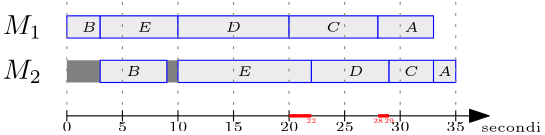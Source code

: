 <?xml version="1.0"?>
<!DOCTYPE ipe SYSTEM "ipe.dtd">
<ipe version="70218" creator="Ipe 7.2.28">
<info created="D:20241010125258" modified="D:20241010132223"/>
<ipestyle name="basic">
<symbol name="arrow/arc(spx)">
<path stroke="sym-stroke" fill="sym-stroke" pen="sym-pen">
0 0 m
-1 0.333 l
-1 -0.333 l
h
</path>
</symbol>
<symbol name="arrow/farc(spx)">
<path stroke="sym-stroke" fill="white" pen="sym-pen">
0 0 m
-1 0.333 l
-1 -0.333 l
h
</path>
</symbol>
<symbol name="arrow/ptarc(spx)">
<path stroke="sym-stroke" fill="sym-stroke" pen="sym-pen">
0 0 m
-1 0.333 l
-0.8 0 l
-1 -0.333 l
h
</path>
</symbol>
<symbol name="arrow/fptarc(spx)">
<path stroke="sym-stroke" fill="white" pen="sym-pen">
0 0 m
-1 0.333 l
-0.8 0 l
-1 -0.333 l
h
</path>
</symbol>
<symbol name="mark/circle(sx)" transformations="translations">
<path fill="sym-stroke">
0.6 0 0 0.6 0 0 e
0.4 0 0 0.4 0 0 e
</path>
</symbol>
<symbol name="mark/disk(sx)" transformations="translations">
<path fill="sym-stroke">
0.6 0 0 0.6 0 0 e
</path>
</symbol>
<symbol name="mark/fdisk(sfx)" transformations="translations">
<group>
<path fill="sym-fill">
0.5 0 0 0.5 0 0 e
</path>
<path fill="sym-stroke" fillrule="eofill">
0.6 0 0 0.6 0 0 e
0.4 0 0 0.4 0 0 e
</path>
</group>
</symbol>
<symbol name="mark/box(sx)" transformations="translations">
<path fill="sym-stroke" fillrule="eofill">
-0.6 -0.6 m
0.6 -0.6 l
0.6 0.6 l
-0.6 0.6 l
h
-0.4 -0.4 m
0.4 -0.4 l
0.4 0.4 l
-0.4 0.4 l
h
</path>
</symbol>
<symbol name="mark/square(sx)" transformations="translations">
<path fill="sym-stroke">
-0.6 -0.6 m
0.6 -0.6 l
0.6 0.6 l
-0.6 0.6 l
h
</path>
</symbol>
<symbol name="mark/fsquare(sfx)" transformations="translations">
<group>
<path fill="sym-fill">
-0.5 -0.5 m
0.5 -0.5 l
0.5 0.5 l
-0.5 0.5 l
h
</path>
<path fill="sym-stroke" fillrule="eofill">
-0.6 -0.6 m
0.6 -0.6 l
0.6 0.6 l
-0.6 0.6 l
h
-0.4 -0.4 m
0.4 -0.4 l
0.4 0.4 l
-0.4 0.4 l
h
</path>
</group>
</symbol>
<symbol name="mark/cross(sx)" transformations="translations">
<group>
<path fill="sym-stroke">
-0.43 -0.57 m
0.57 0.43 l
0.43 0.57 l
-0.57 -0.43 l
h
</path>
<path fill="sym-stroke">
-0.43 0.57 m
0.57 -0.43 l
0.43 -0.57 l
-0.57 0.43 l
h
</path>
</group>
</symbol>
<symbol name="arrow/fnormal(spx)">
<path stroke="sym-stroke" fill="white" pen="sym-pen">
0 0 m
-1 0.333 l
-1 -0.333 l
h
</path>
</symbol>
<symbol name="arrow/pointed(spx)">
<path stroke="sym-stroke" fill="sym-stroke" pen="sym-pen">
0 0 m
-1 0.333 l
-0.8 0 l
-1 -0.333 l
h
</path>
</symbol>
<symbol name="arrow/fpointed(spx)">
<path stroke="sym-stroke" fill="white" pen="sym-pen">
0 0 m
-1 0.333 l
-0.8 0 l
-1 -0.333 l
h
</path>
</symbol>
<symbol name="arrow/linear(spx)">
<path stroke="sym-stroke" pen="sym-pen">
-1 0.333 m
0 0 l
-1 -0.333 l
</path>
</symbol>
<symbol name="arrow/fdouble(spx)">
<path stroke="sym-stroke" fill="white" pen="sym-pen">
0 0 m
-1 0.333 l
-1 -0.333 l
h
-1 0 m
-2 0.333 l
-2 -0.333 l
h
</path>
</symbol>
<symbol name="arrow/double(spx)">
<path stroke="sym-stroke" fill="sym-stroke" pen="sym-pen">
0 0 m
-1 0.333 l
-1 -0.333 l
h
-1 0 m
-2 0.333 l
-2 -0.333 l
h
</path>
</symbol>
<symbol name="arrow/mid-normal(spx)">
<path stroke="sym-stroke" fill="sym-stroke" pen="sym-pen">
0.5 0 m
-0.5 0.333 l
-0.5 -0.333 l
h
</path>
</symbol>
<symbol name="arrow/mid-fnormal(spx)">
<path stroke="sym-stroke" fill="white" pen="sym-pen">
0.5 0 m
-0.5 0.333 l
-0.5 -0.333 l
h
</path>
</symbol>
<symbol name="arrow/mid-pointed(spx)">
<path stroke="sym-stroke" fill="sym-stroke" pen="sym-pen">
0.5 0 m
-0.5 0.333 l
-0.3 0 l
-0.5 -0.333 l
h
</path>
</symbol>
<symbol name="arrow/mid-fpointed(spx)">
<path stroke="sym-stroke" fill="white" pen="sym-pen">
0.5 0 m
-0.5 0.333 l
-0.3 0 l
-0.5 -0.333 l
h
</path>
</symbol>
<symbol name="arrow/mid-double(spx)">
<path stroke="sym-stroke" fill="sym-stroke" pen="sym-pen">
1 0 m
0 0.333 l
0 -0.333 l
h
0 0 m
-1 0.333 l
-1 -0.333 l
h
</path>
</symbol>
<symbol name="arrow/mid-fdouble(spx)">
<path stroke="sym-stroke" fill="white" pen="sym-pen">
1 0 m
0 0.333 l
0 -0.333 l
h
0 0 m
-1 0.333 l
-1 -0.333 l
h
</path>
</symbol>
<anglesize name="22.5 deg" value="22.5"/>
<anglesize name="30 deg" value="30"/>
<anglesize name="45 deg" value="45"/>
<anglesize name="60 deg" value="60"/>
<anglesize name="90 deg" value="90"/>
<arrowsize name="large" value="10"/>
<arrowsize name="small" value="5"/>
<arrowsize name="tiny" value="3"/>
<color name="blue" value="0 0 1"/>
<color name="brown" value="0.647 0.165 0.165"/>
<color name="darkblue" value="0 0 0.545"/>
<color name="darkcyan" value="0 0.545 0.545"/>
<color name="darkgray" value="0.663"/>
<color name="darkgreen" value="0 0.392 0"/>
<color name="darkmagenta" value="0.545 0 0.545"/>
<color name="darkorange" value="1 0.549 0"/>
<color name="darkred" value="0.545 0 0"/>
<color name="gold" value="1 0.843 0"/>
<color name="gray" value="0.745"/>
<color name="green" value="0 1 0"/>
<color name="lightblue" value="0.678 0.847 0.902"/>
<color name="lightcyan" value="0.878 1 1"/>
<color name="lightgray" value="0.827"/>
<color name="lightgreen" value="0.565 0.933 0.565"/>
<color name="lightyellow" value="1 1 0.878"/>
<color name="navy" value="0 0 0.502"/>
<color name="orange" value="1 0.647 0"/>
<color name="pink" value="1 0.753 0.796"/>
<color name="purple" value="0.627 0.125 0.941"/>
<color name="red" value="1 0 0"/>
<color name="seagreen" value="0.18 0.545 0.341"/>
<color name="turquoise" value="0.251 0.878 0.816"/>
<color name="violet" value="0.933 0.51 0.933"/>
<color name="yellow" value="1 1 0"/>
<dashstyle name="dash dot dotted" value="[4 2 1 2 1 2] 0"/>
<dashstyle name="dash dotted" value="[4 2 1 2] 0"/>
<dashstyle name="dashed" value="[4] 0"/>
<dashstyle name="dotted" value="[1 3] 0"/>
<gridsize name="10 pts (~3.5 mm)" value="10"/>
<gridsize name="14 pts (~5 mm)" value="14"/>
<gridsize name="16 pts (~6 mm)" value="16"/>
<gridsize name="20 pts (~7 mm)" value="20"/>
<gridsize name="28 pts (~10 mm)" value="28"/>
<gridsize name="32 pts (~12 mm)" value="32"/>
<gridsize name="4 pts" value="4"/>
<gridsize name="56 pts (~20 mm)" value="56"/>
<gridsize name="8 pts (~3 mm)" value="8"/>
<opacity name="10%" value="0.1"/>
<opacity name="30%" value="0.3"/>
<opacity name="50%" value="0.5"/>
<opacity name="75%" value="0.75"/>
<pen name="fat" value="1.2"/>
<pen name="heavier" value="0.8"/>
<pen name="ultrafat" value="2"/>
<symbolsize name="large" value="5"/>
<symbolsize name="small" value="2"/>
<symbolsize name="tiny" value="1.1"/>
<textsize name="Huge" value="\Huge"/>
<textsize name="LARGE" value="\LARGE"/>
<textsize name="Large" value="\Large"/>
<textsize name="footnote" value="\footnotesize"/>
<textsize name="huge" value="\huge"/>
<textsize name="large" value="\large"/>
<textsize name="script" value="\scriptsize"/>
<textsize name="small" value="\small"/>
<textsize name="tiny" value="\tiny"/>
<textstyle name="center" begin="\begin{center}" end="\end{center}"/>
<textstyle name="item" begin="\begin{itemize}\item{}" end="\end{itemize}"/>
<textstyle name="itemize" begin="\begin{itemize}" end="\end{itemize}"/>
<tiling name="falling" angle="-60" step="4" width="1"/>
<tiling name="rising" angle="30" step="4" width="1"/>
</ipestyle>
<page>
<layer name="alpha"/>
<view layers="alpha" active="alpha"/>
<text layer="alpha" matrix="1 0 0 1 0 -16" transformations="translations" pos="104 760" stroke="0" type="label" width="14.135" height="6.812" depth="1.49" halign="center" valign="center" style="math">M_1</text>
<text matrix="1 0 0 1 0 -32" transformations="translations" pos="104 760" stroke="0" type="label" width="14.135" height="6.812" depth="1.49" halign="center" valign="center" style="math">M_2</text>
<path stroke="0" arrow="normal/normal">
120 712 m
272 712 l
</path>
<path matrix="1 0 0 1 0 -2.00134" stroke="0">
120 716 m
120 712 l
</path>
<path matrix="1 0 0 1 20 -2.00134" stroke="0">
120 716 m
120 712 l
</path>
<path matrix="1 0 0 1 40 -2.00134" stroke="0">
120 716 m
120 712 l
</path>
<path matrix="1 0 0 1 60 -2.00134" stroke="0">
120 716 m
120 712 l
</path>
<path matrix="1 0 0 1 80 -2.00134" stroke="0">
120 716 m
120 712 l
</path>
<path matrix="1 0 0 1 100 -2.00134" stroke="0">
120 716 m
120 712 l
</path>
<path matrix="1 0 0 1 120 -2.00134" stroke="0">
120 716 m
120 712 l
</path>
<path matrix="1 0 0 1 140 -2.00134" stroke="0">
120 716 m
120 712 l
</path>
<text matrix="1 0 0 1 16 -52" transformations="translations" pos="104 760" stroke="0" type="label" width="3.39" height="3.21" depth="0" halign="center" valign="center" size="tiny" style="math">0</text>
<text matrix="1 0 0 1 36 -52" transformations="translations" pos="104 760" stroke="0" type="label" width="3.39" height="3.21" depth="0" halign="center" valign="center" size="tiny" style="math">5</text>
<text matrix="1 0 0 1 56 -52" transformations="translations" pos="104 760" stroke="0" type="label" width="6.78" height="3.21" depth="0" halign="center" valign="center" size="tiny" style="math">10</text>
<text matrix="1 0 0 1 76 -52" transformations="translations" pos="104 760" stroke="0" type="label" width="6.78" height="3.21" depth="0" halign="center" valign="center" size="tiny" style="math">15</text>
<text matrix="1 0 0 1 96 -52" transformations="translations" pos="104 760" stroke="0" type="label" width="6.78" height="3.21" depth="0" halign="center" valign="center" size="tiny" style="math">20</text>
<text matrix="1 0 0 1 116 -52" transformations="translations" pos="104 760" stroke="0" type="label" width="6.78" height="3.21" depth="0" halign="center" valign="center" size="tiny" style="math">25</text>
<text matrix="1 0 0 1 156 -52" transformations="translations" pos="104 760" stroke="0" type="label" width="6.78" height="3.21" depth="0" halign="center" valign="center" size="tiny" style="math">35</text>
<path matrix="1 0 0 1 0 -16" stroke="0 0 1" fill="0.922">
120 764 m
120 756 l
132 756 l
132 764 l
h
</path>
<path matrix="1 0 0 1 0 -16" stroke="0 0 1" fill="0.922">
132 764 m
132 756 l
160 756 l
160 764 l
h
</path>
<path matrix="1 0 0 1 0 -16" stroke="0 0 1" fill="0.922">
160 764 m
160 756 l
200 756 l
200 764 l
h
</path>
<path matrix="1 0 0 1 0 -16" stroke="0 0 1" fill="0.922">
200 764 m
200 756 l
232 756 l
232 764 l
h
</path>
<path matrix="1 0 0 1 0 -16" stroke="0 0 1" fill="0.922">
232 764 m
232 756 l
252 756 l
252 764 l
h
</path>
<text matrix="1 0 0 1 24 -16" transformations="translations" pos="104 760" stroke="0" type="label" width="5.398" height="3.404" depth="0" halign="center" valign="center" size="tiny" style="math">B</text>
<text matrix="1 0 0 1 44 -16" transformations="translations" pos="104 760" stroke="0" type="label" width="5.272" height="3.404" depth="0" halign="center" valign="center" size="tiny" style="math">E</text>
<text matrix="1 0 0 1 112 -16" transformations="translations" pos="104 760" stroke="0" type="label" width="5.3" height="3.404" depth="0" halign="center" valign="center" size="tiny" style="math">C</text>
<text matrix="1 0 0 1 140 -16" transformations="translations" pos="104 760" stroke="0" type="label" width="5.161" height="3.404" depth="0" halign="center" valign="center" size="tiny" style="math">A</text>
<text matrix="1 0 0 1 176 -52" transformations="translations" pos="104 760" stroke="0" type="label" width="21.69" height="3.459" depth="0" halign="center" valign="center" size="tiny">secondi</text>
<path stroke="0 0 1" fill="0.922">
208 732 m
208 724 l
236 724 l
236 732 l
h
</path>
<path stroke="0 0 1" fill="0.922">
236 732 m
236 724 l
252 724 l
252 732 l
h
</path>
<path stroke="0 0 1" fill="0.922">
252 732 m
252 724 l
260 724 l
260 732 l
h
</path>
<text matrix="1 0 0 1 120 -32" transformations="translations" pos="104 760" stroke="0" type="label" width="5.702" height="3.404" depth="0" halign="center" valign="center" size="tiny" style="math">D</text>
<text matrix="1 0 0 1 140 -32" transformations="translations" pos="104 760" stroke="0" type="label" width="5.3" height="3.404" depth="0" halign="center" valign="center" size="tiny" style="math">C</text>
<text matrix="1 0 0 1 152 -32" transformations="translations" pos="104 760" stroke="0" type="label" width="5.161" height="3.404" depth="0" halign="center" valign="center" size="tiny" style="math">A</text>
<path stroke="1 0 0" fill="0.922" pen="fat">
200 712 m
208 712 l
</path>
<path fill="0.502">
120 732 m
120 724 l
132 724 l
132 732 l
h
</path>
<path fill="0.502">
156 732 m
156 724 l
160 724 l
160 732 l
h
</path>
<path stroke="0 0 1" fill="0.922">
132 732 m
132 724 l
156 724 l
156 732 l
h
</path>
<path stroke="0 0 1" fill="0.922">
160 732 m
160 724 l
208 724 l
208 732 l
h
</path>
<text matrix="1 0 0 1 40 -32" transformations="translations" pos="104 760" stroke="0" type="label" width="5.398" height="3.404" depth="0" halign="center" valign="center" size="tiny" style="math">B</text>
<text matrix="1 0 0 1 80 -32" transformations="translations" pos="104 760" stroke="0" type="label" width="5.272" height="3.404" depth="0" halign="center" valign="center" size="tiny" style="math">E</text>
<path matrix="1 0 0 0.625 0 268.5" stroke="0.502" dash="dotted">
120 716 m
120 776 l
</path>
<path matrix="1 0 0 0.625 20 268.5" stroke="0.502" dash="dotted">
120 716 m
120 776 l
</path>
<path matrix="1 0 0 0.625 40 268.5" stroke="0.502" dash="dotted">
120 716 m
120 776 l
</path>
<path matrix="1 0 0 0.625 60 268.5" stroke="0.502" dash="dotted">
120 716 m
120 776 l
</path>
<path matrix="1 0 0 0.625 80 268.5" stroke="0.502" dash="dotted">
120 716 m
120 776 l
</path>
<path matrix="1 0 0 0.625 100 268.5" stroke="0.502" dash="dotted">
120 716 m
120 776 l
</path>
<path matrix="1 0 0 0.625 120 268.5" stroke="0.502" dash="dotted">
120 716 m
120 776 l
</path>
<path matrix="1 0 0 0.625 140 268.5" stroke="0.502" dash="dotted">
120 716 m
120 776 l
</path>
<text matrix="1 0 0 1 76 -16" transformations="translations" pos="104 760" stroke="0" type="label" width="5.702" height="3.404" depth="0" halign="center" valign="center" size="tiny" style="math">D</text>
<path stroke="1 0 0" pen="fat">
232 712 m
236 712 l
</path>
<text matrix="0.533845 0 0 0.533845 152.497 304.476" pos="104 760" stroke="1 0 0" type="label" width="6.78" height="3.21" depth="0" halign="center" valign="center" size="tiny" style="math">22</text>
<text matrix="0.533845 0 0 0.533845 176.497 304.476" pos="104 760" stroke="1 0 0" type="label" width="6.78" height="3.21" depth="0" halign="center" valign="center" size="tiny" style="math">28</text>
<text matrix="0.533845 0 0 0.533845 180.497 304.476" pos="104 760" stroke="1 0 0" type="label" width="6.78" height="3.21" depth="0" halign="center" valign="center" size="tiny" style="math">29</text>
<text matrix="1 0 0 1 136 -52" transformations="translations" pos="104 760" stroke="0" type="label" width="6.78" height="3.21" depth="0" halign="center" valign="center" size="tiny" style="math">30</text>
</page>
</ipe>
